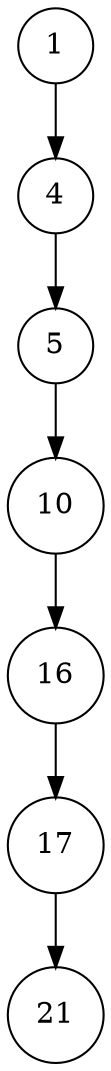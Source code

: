 digraph G {
1 [shape=circle];
1->4;
4 [shape=circle];
4->5;
5 [shape=circle];
5->10;
10 [shape=circle];
10->16;
16 [shape=circle];
16->17;
17 [shape=circle];
17->21;
21 [shape=circle];
}
